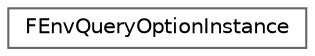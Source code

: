 digraph "Graphical Class Hierarchy"
{
 // INTERACTIVE_SVG=YES
 // LATEX_PDF_SIZE
  bgcolor="transparent";
  edge [fontname=Helvetica,fontsize=10,labelfontname=Helvetica,labelfontsize=10];
  node [fontname=Helvetica,fontsize=10,shape=box,height=0.2,width=0.4];
  rankdir="LR";
  Node0 [id="Node000000",label="FEnvQueryOptionInstance",height=0.2,width=0.4,color="grey40", fillcolor="white", style="filled",URL="$d5/d9b/structFEnvQueryOptionInstance.html",tooltip=" "];
}
